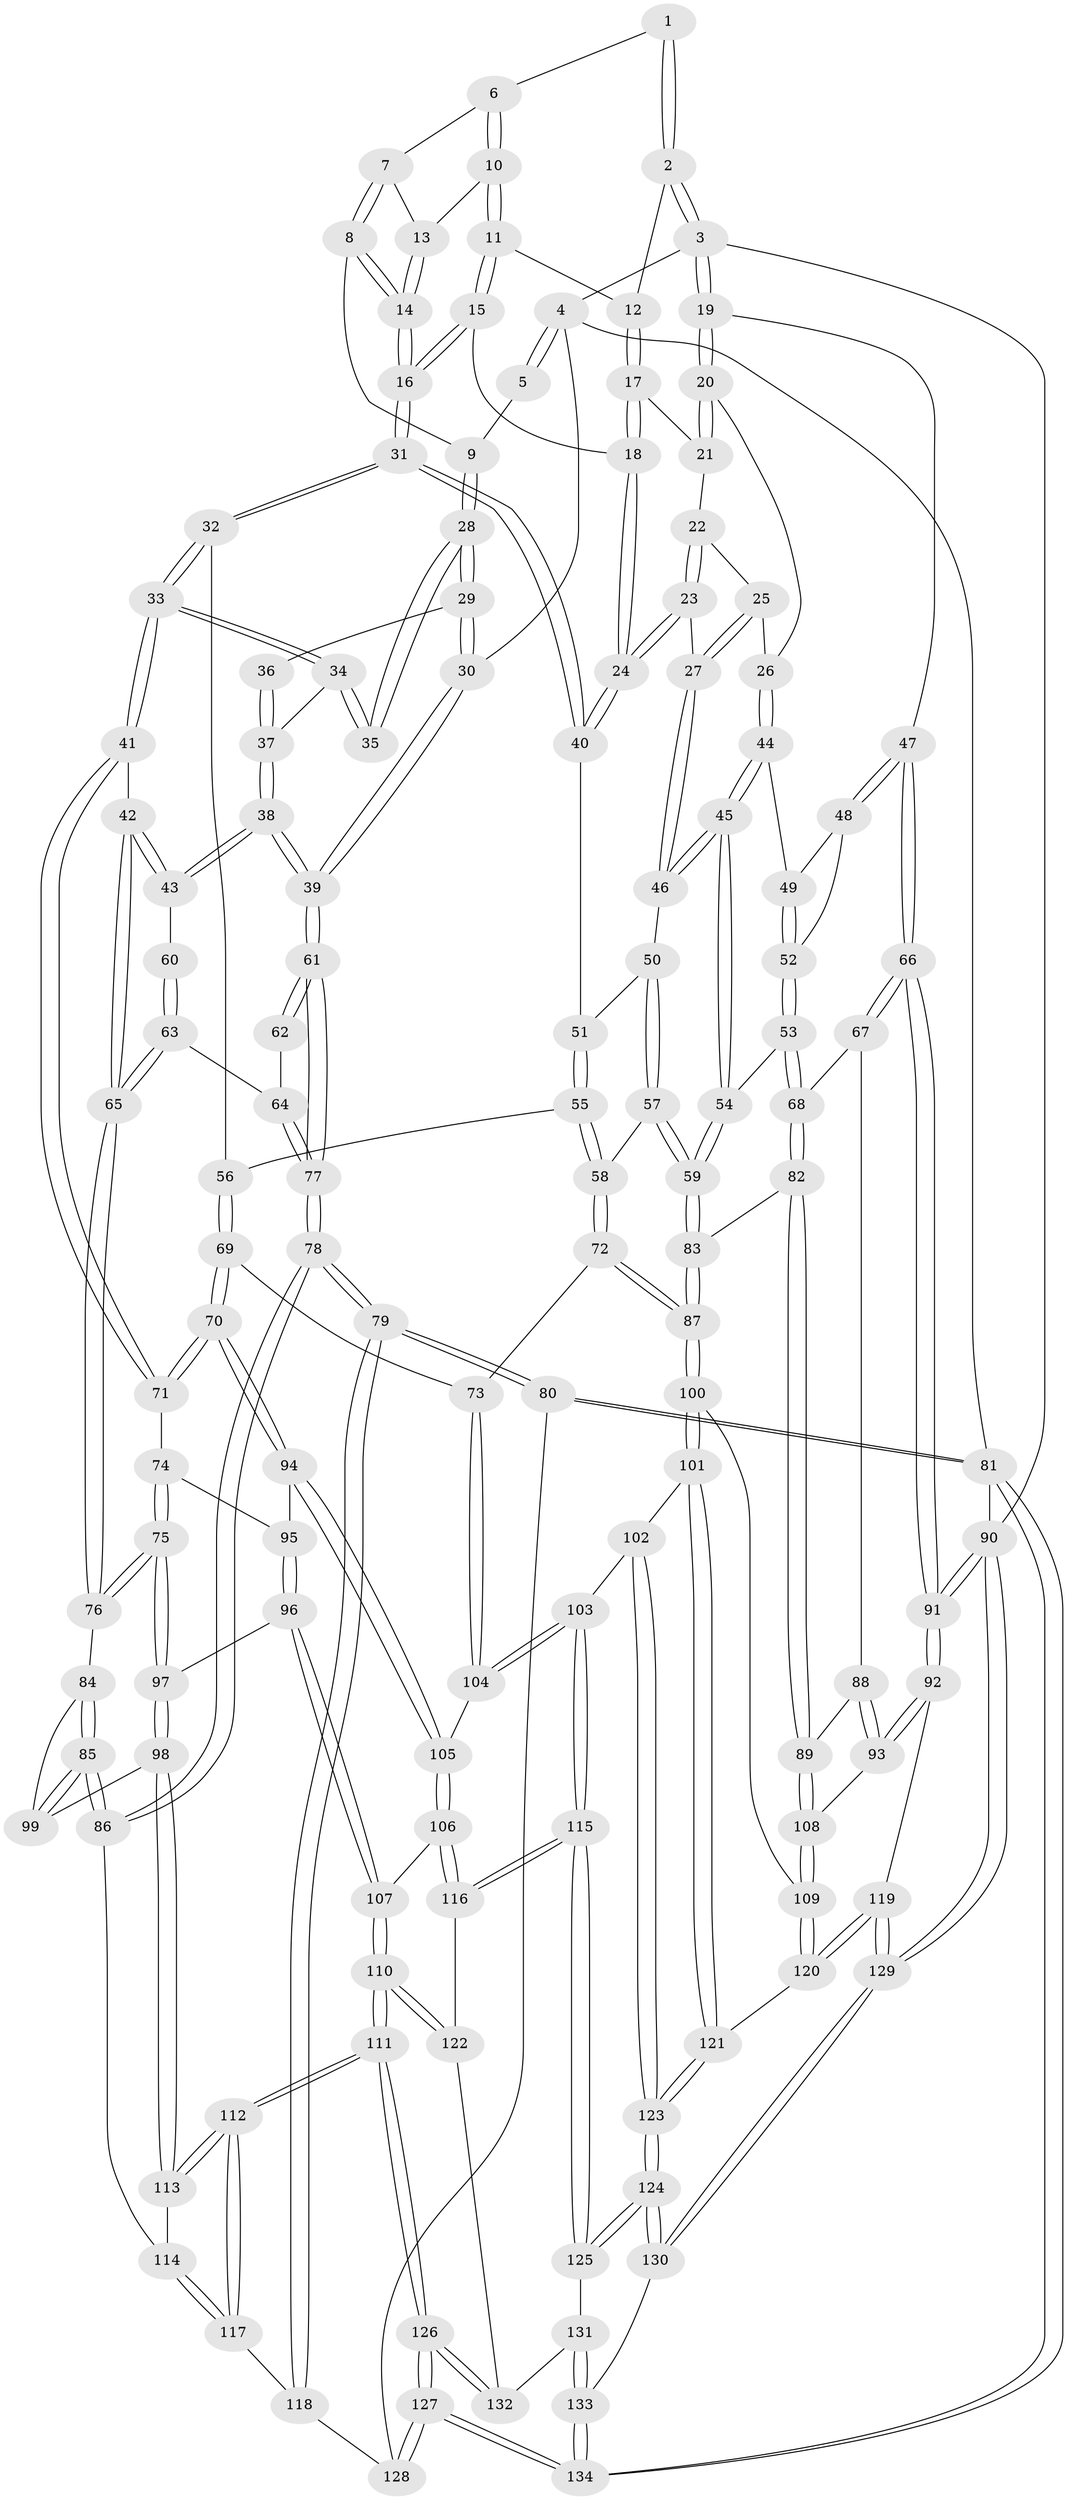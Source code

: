 // Generated by graph-tools (version 1.1) at 2025/03/03/09/25 03:03:18]
// undirected, 134 vertices, 332 edges
graph export_dot {
graph [start="1"]
  node [color=gray90,style=filled];
  1 [pos="+0.28452921389528046+0"];
  2 [pos="+0.6511582665238357+0"];
  3 [pos="+1+0"];
  4 [pos="+0+0"];
  5 [pos="+0.2757725029352704+0"];
  6 [pos="+0.38680256795481316+0.06015447411460614"];
  7 [pos="+0.36523072992231254+0.08593908434786836"];
  8 [pos="+0.32705426194675813+0.1099663043629522"];
  9 [pos="+0.2777748301898587+0.08531377552207604"];
  10 [pos="+0.5052986920266223+0.028062019574093926"];
  11 [pos="+0.5106958908767659+0.02440032835986706"];
  12 [pos="+0.6508943296812278+0"];
  13 [pos="+0.43920273900575363+0.10104214335972926"];
  14 [pos="+0.3965741493088877+0.216982203843164"];
  15 [pos="+0.4973486190975257+0.1822606600665323"];
  16 [pos="+0.41236427871002296+0.2702793738034554"];
  17 [pos="+0.6529628686248868+0"];
  18 [pos="+0.5613198620472339+0.1737188082136649"];
  19 [pos="+1+0"];
  20 [pos="+0.9575861558567937+0.1551225918378844"];
  21 [pos="+0.6632381064580243+0"];
  22 [pos="+0.6812711084857703+0"];
  23 [pos="+0.6790431352655114+0.19145131318664724"];
  24 [pos="+0.6359116842594681+0.2274205651518995"];
  25 [pos="+0.8033442517737983+0.1257819439341784"];
  26 [pos="+0.941945664732461+0.1679492411258874"];
  27 [pos="+0.7674662603971263+0.23143830705315976"];
  28 [pos="+0.24794273343967668+0.10748286322148615"];
  29 [pos="+0.03743941212380015+0.06615023080216308"];
  30 [pos="+0+0"];
  31 [pos="+0.40556185541031+0.31808844157736127"];
  32 [pos="+0.3971360417738558+0.33783949501473143"];
  33 [pos="+0.3109996616388171+0.3566075654629777"];
  34 [pos="+0.2305939301541141+0.18538718003899815"];
  35 [pos="+0.2375479200759087+0.14612789173619262"];
  36 [pos="+0.13731590002343236+0.15520850603404543"];
  37 [pos="+0.1700648516718466+0.19529396464653043"];
  38 [pos="+0.10801719929408156+0.279786163858301"];
  39 [pos="+0+0.14811063270922017"];
  40 [pos="+0.6326465881708409+0.23535088591938155"];
  41 [pos="+0.3042966396171497+0.3607812386264585"];
  42 [pos="+0.24784834070481576+0.35560690896540026"];
  43 [pos="+0.13785062695188+0.3047658369507424"];
  44 [pos="+0.9083661895667263+0.22323494239342212"];
  45 [pos="+0.8479189793105165+0.27143617839759704"];
  46 [pos="+0.7810194603125649+0.24647191878413044"];
  47 [pos="+1+0.3515183502753366"];
  48 [pos="+1+0.35774332154603067"];
  49 [pos="+0.9579184644063949+0.2889085542684765"];
  50 [pos="+0.7295418870066496+0.3077682426477234"];
  51 [pos="+0.6374953100021336+0.25957166682557625"];
  52 [pos="+0.9383058024194282+0.39680738296367474"];
  53 [pos="+0.8750371846955497+0.4283984391748984"];
  54 [pos="+0.8546657413249727+0.41908868167905466"];
  55 [pos="+0.6361103836328469+0.40376042118521194"];
  56 [pos="+0.4099383107959293+0.35014080482451193"];
  57 [pos="+0.6861831537221447+0.43629939640144644"];
  58 [pos="+0.67192087874715+0.4353339642520409"];
  59 [pos="+0.7397877102273802+0.4563666608573727"];
  60 [pos="+0.13235974256277114+0.3134231238909815"];
  61 [pos="+0+0.18685653229314703"];
  62 [pos="+0.08056513997978439+0.37491281787870623"];
  63 [pos="+0.0664862041798689+0.46839672496342116"];
  64 [pos="+0.05364292283746222+0.4637385629311965"];
  65 [pos="+0.07272405068655641+0.4715233276600739"];
  66 [pos="+1+0.5194964865053315"];
  67 [pos="+0.9252795334728974+0.5074431922030398"];
  68 [pos="+0.9211640162759251+0.5022999862173444"];
  69 [pos="+0.473666460038937+0.5529745206115053"];
  70 [pos="+0.46627709383716753+0.5605774024594475"];
  71 [pos="+0.25962859150810974+0.5206969655174555"];
  72 [pos="+0.5755775147192209+0.562606915584136"];
  73 [pos="+0.5272793213724261+0.5642833711376837"];
  74 [pos="+0.25645964227613893+0.5277773562234207"];
  75 [pos="+0.24160819545005527+0.5526432246823336"];
  76 [pos="+0.10850374042577242+0.5283517809661544"];
  77 [pos="+0+0.40612077003191244"];
  78 [pos="+0+0.6666108529264555"];
  79 [pos="+0+0.8308970409504579"];
  80 [pos="+0+0.8887035154729062"];
  81 [pos="+0+1"];
  82 [pos="+0.7713830191401276+0.6023185937614398"];
  83 [pos="+0.7582269145006991+0.5933160345192632"];
  84 [pos="+0.07951179574578297+0.5880951291115095"];
  85 [pos="+0.010801157653140816+0.6626207114184911"];
  86 [pos="+0.00046061310272853576+0.6725347422824327"];
  87 [pos="+0.646962413533946+0.6621181343190702"];
  88 [pos="+0.9228265944257653+0.5395129922484437"];
  89 [pos="+0.8170928559652011+0.643796449973224"];
  90 [pos="+1+1"];
  91 [pos="+1+0.6904926987694214"];
  92 [pos="+1+0.6916497717609865"];
  93 [pos="+0.9655930597006538+0.6497263354298898"];
  94 [pos="+0.45200646942733436+0.5808517571967464"];
  95 [pos="+0.40989895786604374+0.5902613579322759"];
  96 [pos="+0.284105324652338+0.6507561177483328"];
  97 [pos="+0.2502947307456081+0.6332327622034598"];
  98 [pos="+0.2208012205383844+0.6597589362762254"];
  99 [pos="+0.15362354728985173+0.6347642983991102"];
  100 [pos="+0.6456811033024822+0.6723277658302702"];
  101 [pos="+0.6266221206967062+0.7435442038412391"];
  102 [pos="+0.6176849694724776+0.7495227729025966"];
  103 [pos="+0.6035277744434374+0.7569776433290017"];
  104 [pos="+0.5270457542297795+0.7034318058159503"];
  105 [pos="+0.4374604846977263+0.6892599622542463"];
  106 [pos="+0.39381571678362953+0.7365519347232203"];
  107 [pos="+0.37034167345551416+0.742746992194554"];
  108 [pos="+0.8402074436297484+0.6978898943143633"];
  109 [pos="+0.8363971026801325+0.7157601483203329"];
  110 [pos="+0.31560902118399126+0.8560052351352836"];
  111 [pos="+0.27199614690189905+0.9050363906996266"];
  112 [pos="+0.18978080402319622+0.8085414819159309"];
  113 [pos="+0.1846702708012996+0.7123693070421149"];
  114 [pos="+0.0245215970599204+0.6885915506772429"];
  115 [pos="+0.5463543402148707+0.8376699474649182"];
  116 [pos="+0.5334292054225017+0.8347619138646192"];
  117 [pos="+0.08558181765283676+0.8179567787186262"];
  118 [pos="+0.08243603240428624+0.8215658213351733"];
  119 [pos="+0.8767389300689358+0.826639206734884"];
  120 [pos="+0.830492402731317+0.7912219813036127"];
  121 [pos="+0.7761219534111802+0.8058240530071168"];
  122 [pos="+0.45609624351414835+0.8596124008936624"];
  123 [pos="+0.7048046322530332+0.9325289424727248"];
  124 [pos="+0.6690314395468095+1"];
  125 [pos="+0.5549788915966383+0.8776392627166373"];
  126 [pos="+0.2719609440458773+0.9057154872924136"];
  127 [pos="+0.22701592568225543+1"];
  128 [pos="+0.0561720407024907+0.920735457754511"];
  129 [pos="+1+1"];
  130 [pos="+0.7107269926219238+1"];
  131 [pos="+0.46969871656268747+0.9473827128862881"];
  132 [pos="+0.43143268529074436+0.9238907470890406"];
  133 [pos="+0.42433847115996565+1"];
  134 [pos="+0.2380409738376713+1"];
  1 -- 2;
  1 -- 2;
  1 -- 6;
  2 -- 3;
  2 -- 3;
  2 -- 12;
  3 -- 4;
  3 -- 19;
  3 -- 19;
  3 -- 90;
  4 -- 5;
  4 -- 5;
  4 -- 30;
  4 -- 81;
  5 -- 9;
  6 -- 7;
  6 -- 10;
  6 -- 10;
  7 -- 8;
  7 -- 8;
  7 -- 13;
  8 -- 9;
  8 -- 14;
  8 -- 14;
  9 -- 28;
  9 -- 28;
  10 -- 11;
  10 -- 11;
  10 -- 13;
  11 -- 12;
  11 -- 15;
  11 -- 15;
  12 -- 17;
  12 -- 17;
  13 -- 14;
  13 -- 14;
  14 -- 16;
  14 -- 16;
  15 -- 16;
  15 -- 16;
  15 -- 18;
  16 -- 31;
  16 -- 31;
  17 -- 18;
  17 -- 18;
  17 -- 21;
  18 -- 24;
  18 -- 24;
  19 -- 20;
  19 -- 20;
  19 -- 47;
  20 -- 21;
  20 -- 21;
  20 -- 26;
  21 -- 22;
  22 -- 23;
  22 -- 23;
  22 -- 25;
  23 -- 24;
  23 -- 24;
  23 -- 27;
  24 -- 40;
  24 -- 40;
  25 -- 26;
  25 -- 27;
  25 -- 27;
  26 -- 44;
  26 -- 44;
  27 -- 46;
  27 -- 46;
  28 -- 29;
  28 -- 29;
  28 -- 35;
  28 -- 35;
  29 -- 30;
  29 -- 30;
  29 -- 36;
  30 -- 39;
  30 -- 39;
  31 -- 32;
  31 -- 32;
  31 -- 40;
  31 -- 40;
  32 -- 33;
  32 -- 33;
  32 -- 56;
  33 -- 34;
  33 -- 34;
  33 -- 41;
  33 -- 41;
  34 -- 35;
  34 -- 35;
  34 -- 37;
  36 -- 37;
  36 -- 37;
  37 -- 38;
  37 -- 38;
  38 -- 39;
  38 -- 39;
  38 -- 43;
  38 -- 43;
  39 -- 61;
  39 -- 61;
  40 -- 51;
  41 -- 42;
  41 -- 71;
  41 -- 71;
  42 -- 43;
  42 -- 43;
  42 -- 65;
  42 -- 65;
  43 -- 60;
  44 -- 45;
  44 -- 45;
  44 -- 49;
  45 -- 46;
  45 -- 46;
  45 -- 54;
  45 -- 54;
  46 -- 50;
  47 -- 48;
  47 -- 48;
  47 -- 66;
  47 -- 66;
  48 -- 49;
  48 -- 52;
  49 -- 52;
  49 -- 52;
  50 -- 51;
  50 -- 57;
  50 -- 57;
  51 -- 55;
  51 -- 55;
  52 -- 53;
  52 -- 53;
  53 -- 54;
  53 -- 68;
  53 -- 68;
  54 -- 59;
  54 -- 59;
  55 -- 56;
  55 -- 58;
  55 -- 58;
  56 -- 69;
  56 -- 69;
  57 -- 58;
  57 -- 59;
  57 -- 59;
  58 -- 72;
  58 -- 72;
  59 -- 83;
  59 -- 83;
  60 -- 63;
  60 -- 63;
  61 -- 62;
  61 -- 62;
  61 -- 77;
  61 -- 77;
  62 -- 64;
  63 -- 64;
  63 -- 65;
  63 -- 65;
  64 -- 77;
  64 -- 77;
  65 -- 76;
  65 -- 76;
  66 -- 67;
  66 -- 67;
  66 -- 91;
  66 -- 91;
  67 -- 68;
  67 -- 88;
  68 -- 82;
  68 -- 82;
  69 -- 70;
  69 -- 70;
  69 -- 73;
  70 -- 71;
  70 -- 71;
  70 -- 94;
  70 -- 94;
  71 -- 74;
  72 -- 73;
  72 -- 87;
  72 -- 87;
  73 -- 104;
  73 -- 104;
  74 -- 75;
  74 -- 75;
  74 -- 95;
  75 -- 76;
  75 -- 76;
  75 -- 97;
  75 -- 97;
  76 -- 84;
  77 -- 78;
  77 -- 78;
  78 -- 79;
  78 -- 79;
  78 -- 86;
  78 -- 86;
  79 -- 80;
  79 -- 80;
  79 -- 118;
  79 -- 118;
  80 -- 81;
  80 -- 81;
  80 -- 128;
  81 -- 134;
  81 -- 134;
  81 -- 90;
  82 -- 83;
  82 -- 89;
  82 -- 89;
  83 -- 87;
  83 -- 87;
  84 -- 85;
  84 -- 85;
  84 -- 99;
  85 -- 86;
  85 -- 86;
  85 -- 99;
  85 -- 99;
  86 -- 114;
  87 -- 100;
  87 -- 100;
  88 -- 89;
  88 -- 93;
  88 -- 93;
  89 -- 108;
  89 -- 108;
  90 -- 91;
  90 -- 91;
  90 -- 129;
  90 -- 129;
  91 -- 92;
  91 -- 92;
  92 -- 93;
  92 -- 93;
  92 -- 119;
  93 -- 108;
  94 -- 95;
  94 -- 105;
  94 -- 105;
  95 -- 96;
  95 -- 96;
  96 -- 97;
  96 -- 107;
  96 -- 107;
  97 -- 98;
  97 -- 98;
  98 -- 99;
  98 -- 113;
  98 -- 113;
  100 -- 101;
  100 -- 101;
  100 -- 109;
  101 -- 102;
  101 -- 121;
  101 -- 121;
  102 -- 103;
  102 -- 123;
  102 -- 123;
  103 -- 104;
  103 -- 104;
  103 -- 115;
  103 -- 115;
  104 -- 105;
  105 -- 106;
  105 -- 106;
  106 -- 107;
  106 -- 116;
  106 -- 116;
  107 -- 110;
  107 -- 110;
  108 -- 109;
  108 -- 109;
  109 -- 120;
  109 -- 120;
  110 -- 111;
  110 -- 111;
  110 -- 122;
  110 -- 122;
  111 -- 112;
  111 -- 112;
  111 -- 126;
  111 -- 126;
  112 -- 113;
  112 -- 113;
  112 -- 117;
  112 -- 117;
  113 -- 114;
  114 -- 117;
  114 -- 117;
  115 -- 116;
  115 -- 116;
  115 -- 125;
  115 -- 125;
  116 -- 122;
  117 -- 118;
  118 -- 128;
  119 -- 120;
  119 -- 120;
  119 -- 129;
  119 -- 129;
  120 -- 121;
  121 -- 123;
  121 -- 123;
  122 -- 132;
  123 -- 124;
  123 -- 124;
  124 -- 125;
  124 -- 125;
  124 -- 130;
  124 -- 130;
  125 -- 131;
  126 -- 127;
  126 -- 127;
  126 -- 132;
  126 -- 132;
  127 -- 128;
  127 -- 128;
  127 -- 134;
  127 -- 134;
  129 -- 130;
  129 -- 130;
  130 -- 133;
  131 -- 132;
  131 -- 133;
  131 -- 133;
  133 -- 134;
  133 -- 134;
}
